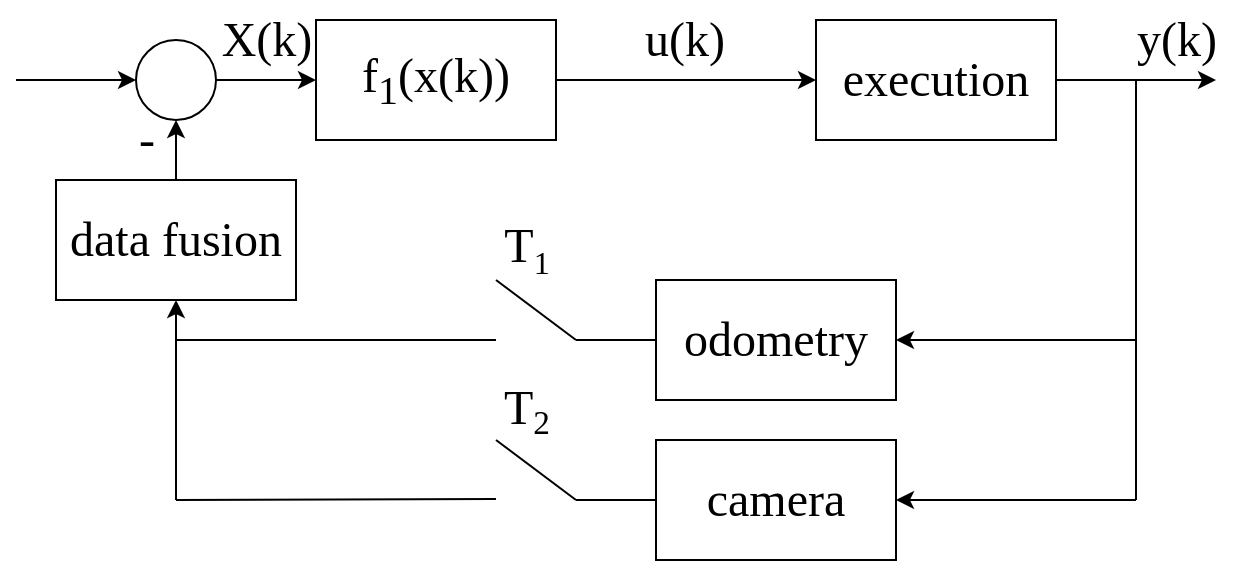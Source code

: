 <mxfile version="20.8.1" type="device"><diagram id="27HcMeHQ9Vk8HcgmzzvS" name="第 1 页"><mxGraphModel dx="911" dy="474" grid="1" gridSize="10" guides="1" tooltips="1" connect="1" arrows="1" fold="1" page="1" pageScale="1" pageWidth="827" pageHeight="1169" math="0" shadow="0"><root><mxCell id="0"/><mxCell id="1" parent="0"/><mxCell id="vxSceUtqSG5UeswM3cWj-3" style="edgeStyle=orthogonalEdgeStyle;rounded=0;orthogonalLoop=1;jettySize=auto;html=1;exitX=1;exitY=0.5;exitDx=0;exitDy=0;fontFamily=Times New Roman;fontSize=24;" parent="1" source="vxSceUtqSG5UeswM3cWj-1" edge="1"><mxGeometry relative="1" as="geometry"><mxPoint x="680" y="190" as="targetPoint"/></mxGeometry></mxCell><mxCell id="vxSceUtqSG5UeswM3cWj-1" value="&lt;font style=&quot;font-size: 24px;&quot; face=&quot;Times New Roman&quot;&gt;execution&lt;/font&gt;" style="rounded=0;whiteSpace=wrap;html=1;" parent="1" vertex="1"><mxGeometry x="480" y="160" width="120" height="60" as="geometry"/></mxCell><mxCell id="vxSceUtqSG5UeswM3cWj-4" value="y(k)" style="text;html=1;align=center;verticalAlign=middle;resizable=0;points=[];autosize=1;strokeColor=none;fillColor=none;fontSize=24;fontFamily=Times New Roman;" parent="1" vertex="1"><mxGeometry x="630" y="150" width="60" height="40" as="geometry"/></mxCell><mxCell id="vxSceUtqSG5UeswM3cWj-7" style="edgeStyle=orthogonalEdgeStyle;rounded=0;orthogonalLoop=1;jettySize=auto;html=1;exitX=1;exitY=0.5;exitDx=0;exitDy=0;entryX=0;entryY=0.5;entryDx=0;entryDy=0;fontFamily=Times New Roman;fontSize=24;" parent="1" source="vxSceUtqSG5UeswM3cWj-6" target="vxSceUtqSG5UeswM3cWj-1" edge="1"><mxGeometry relative="1" as="geometry"/></mxCell><mxCell id="vxSceUtqSG5UeswM3cWj-6" value="f&lt;sub&gt;1&lt;/sub&gt;(x(k))" style="rounded=0;whiteSpace=wrap;html=1;fontFamily=Times New Roman;fontSize=24;" parent="1" vertex="1"><mxGeometry x="230" y="160" width="120" height="60" as="geometry"/></mxCell><mxCell id="vxSceUtqSG5UeswM3cWj-8" value="u(k)" style="text;html=1;align=center;verticalAlign=middle;resizable=0;points=[];autosize=1;strokeColor=none;fillColor=none;fontSize=24;fontFamily=Times New Roman;" parent="1" vertex="1"><mxGeometry x="384" y="150" width="60" height="40" as="geometry"/></mxCell><mxCell id="vxSceUtqSG5UeswM3cWj-9" value="odometry" style="rounded=0;whiteSpace=wrap;html=1;fontFamily=Times New Roman;fontSize=24;" parent="1" vertex="1"><mxGeometry x="400" y="290" width="120" height="60" as="geometry"/></mxCell><mxCell id="vxSceUtqSG5UeswM3cWj-10" value="" style="endArrow=none;html=1;rounded=0;fontFamily=Times New Roman;fontSize=24;" parent="1" edge="1"><mxGeometry width="50" height="50" relative="1" as="geometry"><mxPoint x="640" y="400" as="sourcePoint"/><mxPoint x="640" y="190" as="targetPoint"/></mxGeometry></mxCell><mxCell id="vxSceUtqSG5UeswM3cWj-11" value="camera" style="rounded=0;whiteSpace=wrap;html=1;fontFamily=Times New Roman;fontSize=24;" parent="1" vertex="1"><mxGeometry x="400" y="370" width="120" height="60" as="geometry"/></mxCell><mxCell id="vxSceUtqSG5UeswM3cWj-12" value="" style="endArrow=classic;html=1;rounded=0;fontFamily=Times New Roman;fontSize=24;entryX=1;entryY=0.5;entryDx=0;entryDy=0;" parent="1" target="vxSceUtqSG5UeswM3cWj-9" edge="1"><mxGeometry width="50" height="50" relative="1" as="geometry"><mxPoint x="640" y="320" as="sourcePoint"/><mxPoint x="660" y="280" as="targetPoint"/></mxGeometry></mxCell><mxCell id="vxSceUtqSG5UeswM3cWj-13" value="" style="endArrow=classic;html=1;rounded=0;fontFamily=Times New Roman;fontSize=24;entryX=1;entryY=0.5;entryDx=0;entryDy=0;" parent="1" target="vxSceUtqSG5UeswM3cWj-11" edge="1"><mxGeometry width="50" height="50" relative="1" as="geometry"><mxPoint x="640" y="400" as="sourcePoint"/><mxPoint x="550" y="400" as="targetPoint"/></mxGeometry></mxCell><mxCell id="vxSceUtqSG5UeswM3cWj-14" value="" style="endArrow=none;html=1;rounded=0;fontFamily=Times New Roman;fontSize=24;exitX=0;exitY=0.5;exitDx=0;exitDy=0;" parent="1" source="vxSceUtqSG5UeswM3cWj-9" edge="1"><mxGeometry width="50" height="50" relative="1" as="geometry"><mxPoint x="390" y="300" as="sourcePoint"/><mxPoint x="360" y="320" as="targetPoint"/></mxGeometry></mxCell><mxCell id="vxSceUtqSG5UeswM3cWj-15" value="" style="endArrow=none;html=1;rounded=0;fontFamily=Times New Roman;fontSize=24;exitX=0;exitY=0.5;exitDx=0;exitDy=0;" parent="1" source="vxSceUtqSG5UeswM3cWj-11" edge="1"><mxGeometry width="50" height="50" relative="1" as="geometry"><mxPoint x="340" y="430" as="sourcePoint"/><mxPoint x="360" y="400" as="targetPoint"/></mxGeometry></mxCell><mxCell id="vxSceUtqSG5UeswM3cWj-16" value="" style="endArrow=none;html=1;rounded=0;fontFamily=Times New Roman;fontSize=24;" parent="1" edge="1"><mxGeometry width="50" height="50" relative="1" as="geometry"><mxPoint x="360" y="320" as="sourcePoint"/><mxPoint x="320" y="290" as="targetPoint"/></mxGeometry></mxCell><mxCell id="vxSceUtqSG5UeswM3cWj-18" value="" style="endArrow=none;html=1;rounded=0;fontFamily=Times New Roman;fontSize=24;" parent="1" edge="1"><mxGeometry width="50" height="50" relative="1" as="geometry"><mxPoint x="360" y="400" as="sourcePoint"/><mxPoint x="320" y="370" as="targetPoint"/></mxGeometry></mxCell><mxCell id="vxSceUtqSG5UeswM3cWj-19" value="T&lt;sub&gt;&lt;font style=&quot;font-size: 16px;&quot;&gt;1&lt;/font&gt;&lt;/sub&gt;" style="text;html=1;align=center;verticalAlign=middle;resizable=0;points=[];autosize=1;strokeColor=none;fillColor=none;fontSize=24;fontFamily=Times New Roman;" parent="1" vertex="1"><mxGeometry x="310" y="250" width="50" height="50" as="geometry"/></mxCell><mxCell id="vxSceUtqSG5UeswM3cWj-20" value="T&lt;span style=&quot;font-size: 20px;&quot;&gt;&lt;sub&gt;2&lt;/sub&gt;&lt;/span&gt;" style="text;html=1;align=center;verticalAlign=middle;resizable=0;points=[];autosize=1;strokeColor=none;fillColor=none;fontSize=24;fontFamily=Times New Roman;" parent="1" vertex="1"><mxGeometry x="310" y="330" width="50" height="50" as="geometry"/></mxCell><mxCell id="vxSceUtqSG5UeswM3cWj-21" value="" style="endArrow=none;html=1;rounded=0;fontFamily=Times New Roman;fontSize=16;" parent="1" edge="1"><mxGeometry width="50" height="50" relative="1" as="geometry"><mxPoint x="320" y="320" as="sourcePoint"/><mxPoint x="160" y="320" as="targetPoint"/></mxGeometry></mxCell><mxCell id="vxSceUtqSG5UeswM3cWj-22" value="" style="endArrow=none;html=1;rounded=0;fontFamily=Times New Roman;fontSize=16;" parent="1" edge="1"><mxGeometry width="50" height="50" relative="1" as="geometry"><mxPoint x="320" y="399.5" as="sourcePoint"/><mxPoint x="160" y="400" as="targetPoint"/></mxGeometry></mxCell><mxCell id="vxSceUtqSG5UeswM3cWj-26" style="edgeStyle=orthogonalEdgeStyle;rounded=0;orthogonalLoop=1;jettySize=auto;html=1;exitX=1;exitY=0.5;exitDx=0;exitDy=0;entryX=0;entryY=0.5;entryDx=0;entryDy=0;fontFamily=Times New Roman;fontSize=16;" parent="1" source="vxSceUtqSG5UeswM3cWj-24" target="vxSceUtqSG5UeswM3cWj-6" edge="1"><mxGeometry relative="1" as="geometry"/></mxCell><mxCell id="vxSceUtqSG5UeswM3cWj-24" value="" style="ellipse;whiteSpace=wrap;html=1;aspect=fixed;fontFamily=Times New Roman;fontSize=16;" parent="1" vertex="1"><mxGeometry x="140" y="170" width="40" height="40" as="geometry"/></mxCell><mxCell id="vxSceUtqSG5UeswM3cWj-25" value="" style="endArrow=classic;html=1;rounded=0;fontFamily=Times New Roman;fontSize=16;" parent="1" edge="1"><mxGeometry width="50" height="50" relative="1" as="geometry"><mxPoint x="160" y="400" as="sourcePoint"/><mxPoint x="160" y="300" as="targetPoint"/></mxGeometry></mxCell><mxCell id="vxSceUtqSG5UeswM3cWj-27" value="" style="endArrow=classic;html=1;rounded=0;fontFamily=Times New Roman;fontSize=16;entryX=0;entryY=0.5;entryDx=0;entryDy=0;" parent="1" target="vxSceUtqSG5UeswM3cWj-24" edge="1"><mxGeometry width="50" height="50" relative="1" as="geometry"><mxPoint x="80" y="190" as="sourcePoint"/><mxPoint x="130" y="160" as="targetPoint"/></mxGeometry></mxCell><mxCell id="vxSceUtqSG5UeswM3cWj-28" value="&lt;font style=&quot;font-size: 24px;&quot;&gt;X(k)&lt;/font&gt;" style="text;html=1;align=center;verticalAlign=middle;resizable=0;points=[];autosize=1;strokeColor=none;fillColor=none;fontSize=16;fontFamily=Times New Roman;" parent="1" vertex="1"><mxGeometry x="170" y="150" width="70" height="40" as="geometry"/></mxCell><mxCell id="vxSceUtqSG5UeswM3cWj-29" value="-" style="text;html=1;align=center;verticalAlign=middle;resizable=0;points=[];autosize=1;strokeColor=none;fillColor=none;fontSize=24;fontFamily=Times New Roman;" parent="1" vertex="1"><mxGeometry x="130" y="200" width="30" height="40" as="geometry"/></mxCell><mxCell id="ExFmP37oNKHTYXlYov6k-3" style="edgeStyle=orthogonalEdgeStyle;rounded=0;orthogonalLoop=1;jettySize=auto;html=1;exitX=0.5;exitY=0;exitDx=0;exitDy=0;" edge="1" parent="1" source="ExFmP37oNKHTYXlYov6k-2" target="vxSceUtqSG5UeswM3cWj-24"><mxGeometry relative="1" as="geometry"/></mxCell><mxCell id="ExFmP37oNKHTYXlYov6k-2" value="data fusion" style="rounded=0;whiteSpace=wrap;html=1;fontFamily=Times New Roman;fontSize=24;" vertex="1" parent="1"><mxGeometry x="100" y="240" width="120" height="60" as="geometry"/></mxCell></root></mxGraphModel></diagram></mxfile>